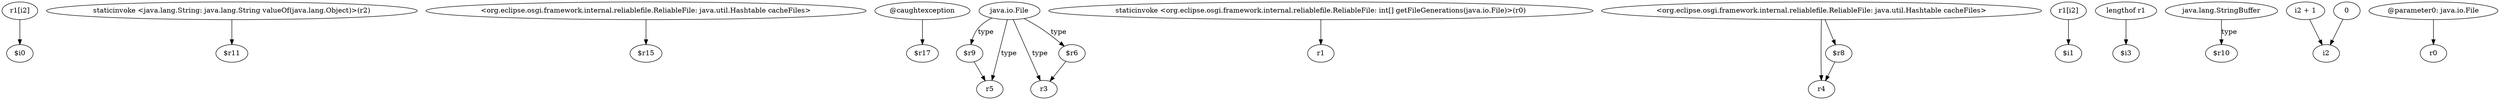 digraph g {
0[label="r1[i2]"]
1[label="$i0"]
0->1[label=""]
2[label="staticinvoke <java.lang.String: java.lang.String valueOf(java.lang.Object)>(r2)"]
3[label="$r11"]
2->3[label=""]
4[label="<org.eclipse.osgi.framework.internal.reliablefile.ReliableFile: java.util.Hashtable cacheFiles>"]
5[label="$r15"]
4->5[label=""]
6[label="@caughtexception"]
7[label="$r17"]
6->7[label=""]
8[label="java.io.File"]
9[label="$r9"]
8->9[label="type"]
10[label="r5"]
8->10[label="type"]
11[label="staticinvoke <org.eclipse.osgi.framework.internal.reliablefile.ReliableFile: int[] getFileGenerations(java.io.File)>(r0)"]
12[label="r1"]
11->12[label=""]
13[label="<org.eclipse.osgi.framework.internal.reliablefile.ReliableFile: java.util.Hashtable cacheFiles>"]
14[label="r4"]
13->14[label=""]
15[label="r3"]
8->15[label="type"]
16[label="r1[i2]"]
17[label="$i1"]
16->17[label=""]
18[label="$r8"]
18->14[label=""]
13->18[label=""]
19[label="$r6"]
19->15[label=""]
20[label="lengthof r1"]
21[label="$i3"]
20->21[label=""]
22[label="java.lang.StringBuffer"]
23[label="$r10"]
22->23[label="type"]
24[label="i2 + 1"]
25[label="i2"]
24->25[label=""]
26[label="0"]
26->25[label=""]
9->10[label=""]
27[label="@parameter0: java.io.File"]
28[label="r0"]
27->28[label=""]
8->19[label="type"]
}